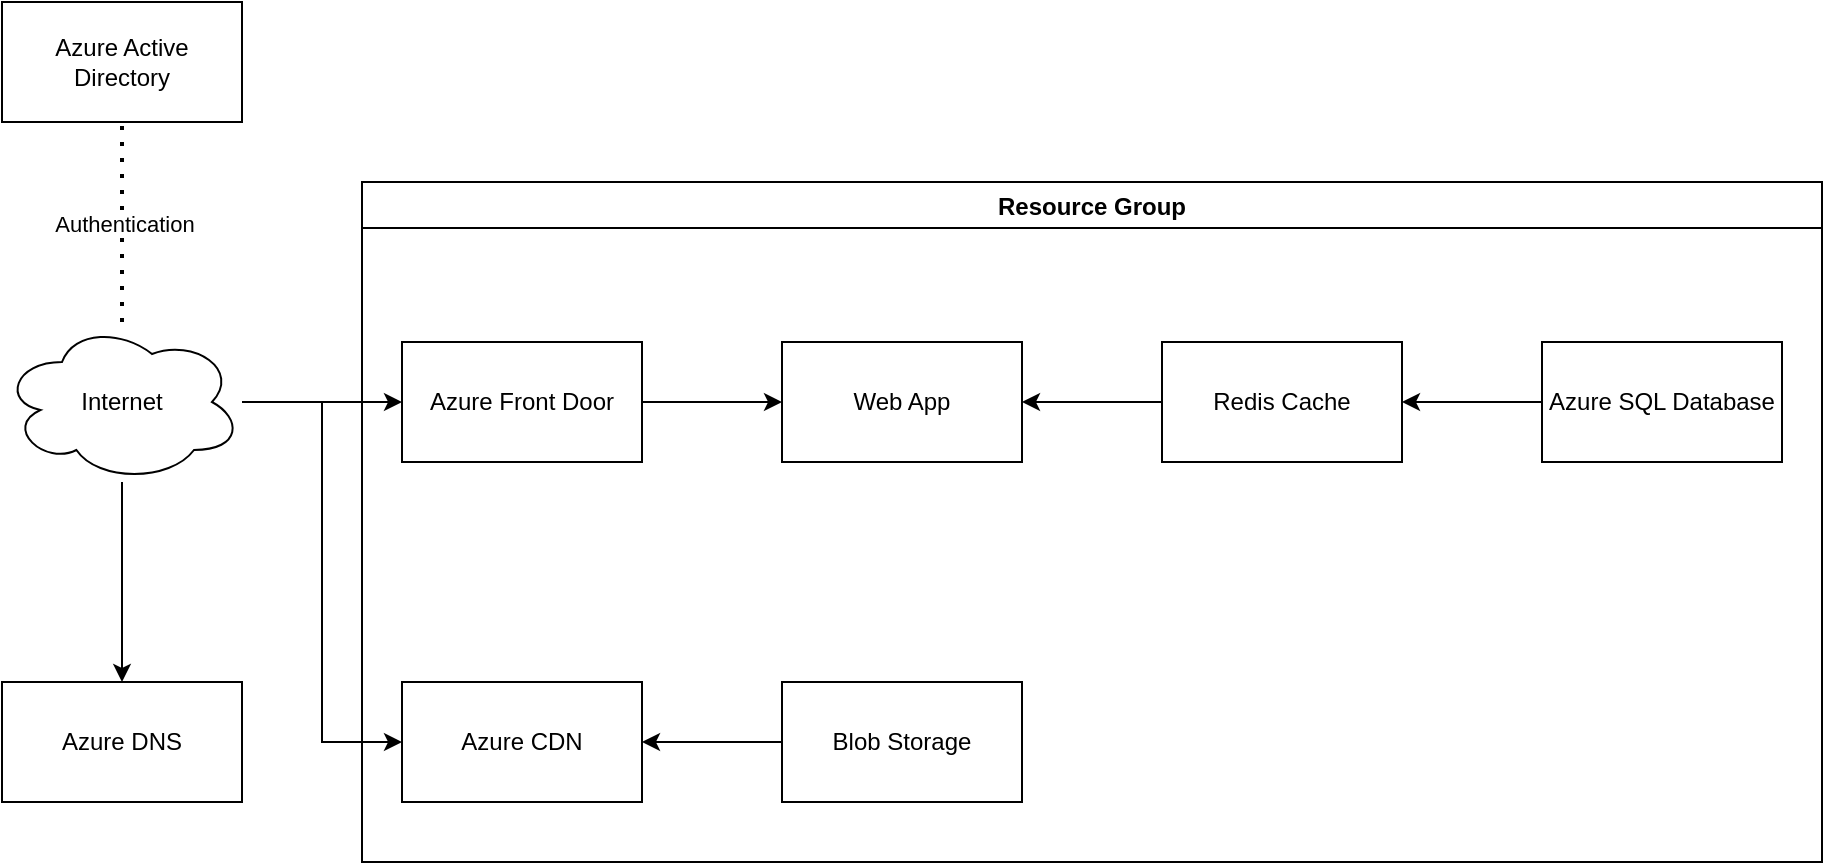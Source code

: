 <mxfile version="20.3.0" type="device"><diagram id="4DyeglTzuN9R4qkN_3_n" name="Page-1"><mxGraphModel dx="937" dy="498" grid="1" gridSize="10" guides="1" tooltips="1" connect="1" arrows="1" fold="1" page="1" pageScale="1" pageWidth="2339" pageHeight="3300" math="0" shadow="0"><root><mxCell id="0"/><mxCell id="1" parent="0"/><mxCell id="Ivk_yKwFMAqHhXwLtzZw-1" value="Azure Active Directory" style="rounded=0;whiteSpace=wrap;html=1;" vertex="1" parent="1"><mxGeometry x="40" y="40" width="120" height="60" as="geometry"/></mxCell><mxCell id="Ivk_yKwFMAqHhXwLtzZw-11" style="edgeStyle=orthogonalEdgeStyle;rounded=0;orthogonalLoop=1;jettySize=auto;html=1;entryX=0.5;entryY=0;entryDx=0;entryDy=0;" edge="1" parent="1" source="Ivk_yKwFMAqHhXwLtzZw-2" target="Ivk_yKwFMAqHhXwLtzZw-3"><mxGeometry relative="1" as="geometry"/></mxCell><mxCell id="Ivk_yKwFMAqHhXwLtzZw-12" style="edgeStyle=orthogonalEdgeStyle;rounded=0;orthogonalLoop=1;jettySize=auto;html=1;entryX=0;entryY=0.5;entryDx=0;entryDy=0;" edge="1" parent="1" source="Ivk_yKwFMAqHhXwLtzZw-2" target="Ivk_yKwFMAqHhXwLtzZw-4"><mxGeometry relative="1" as="geometry"/></mxCell><mxCell id="Ivk_yKwFMAqHhXwLtzZw-13" style="edgeStyle=orthogonalEdgeStyle;rounded=0;orthogonalLoop=1;jettySize=auto;html=1;entryX=0;entryY=0.5;entryDx=0;entryDy=0;" edge="1" parent="1" source="Ivk_yKwFMAqHhXwLtzZw-2" target="Ivk_yKwFMAqHhXwLtzZw-5"><mxGeometry relative="1" as="geometry"/></mxCell><mxCell id="Ivk_yKwFMAqHhXwLtzZw-2" value="Internet" style="ellipse;shape=cloud;whiteSpace=wrap;html=1;" vertex="1" parent="1"><mxGeometry x="40" y="200" width="120" height="80" as="geometry"/></mxCell><mxCell id="Ivk_yKwFMAqHhXwLtzZw-3" value="Azure DNS" style="rounded=0;whiteSpace=wrap;html=1;" vertex="1" parent="1"><mxGeometry x="40" y="380" width="120" height="60" as="geometry"/></mxCell><mxCell id="Ivk_yKwFMAqHhXwLtzZw-14" style="edgeStyle=orthogonalEdgeStyle;rounded=0;orthogonalLoop=1;jettySize=auto;html=1;entryX=0;entryY=0.5;entryDx=0;entryDy=0;" edge="1" parent="1" source="Ivk_yKwFMAqHhXwLtzZw-4" target="Ivk_yKwFMAqHhXwLtzZw-6"><mxGeometry relative="1" as="geometry"/></mxCell><mxCell id="Ivk_yKwFMAqHhXwLtzZw-4" value="Azure Front Door" style="rounded=0;whiteSpace=wrap;html=1;" vertex="1" parent="1"><mxGeometry x="240" y="210" width="120" height="60" as="geometry"/></mxCell><mxCell id="Ivk_yKwFMAqHhXwLtzZw-5" value="Azure CDN" style="rounded=0;whiteSpace=wrap;html=1;" vertex="1" parent="1"><mxGeometry x="240" y="380" width="120" height="60" as="geometry"/></mxCell><mxCell id="Ivk_yKwFMAqHhXwLtzZw-6" value="Web App" style="rounded=0;whiteSpace=wrap;html=1;" vertex="1" parent="1"><mxGeometry x="430" y="210" width="120" height="60" as="geometry"/></mxCell><mxCell id="Ivk_yKwFMAqHhXwLtzZw-17" style="edgeStyle=orthogonalEdgeStyle;rounded=0;orthogonalLoop=1;jettySize=auto;html=1;entryX=1;entryY=0.5;entryDx=0;entryDy=0;" edge="1" parent="1" source="Ivk_yKwFMAqHhXwLtzZw-7" target="Ivk_yKwFMAqHhXwLtzZw-5"><mxGeometry relative="1" as="geometry"/></mxCell><mxCell id="Ivk_yKwFMAqHhXwLtzZw-7" value="Blob Storage" style="rounded=0;whiteSpace=wrap;html=1;" vertex="1" parent="1"><mxGeometry x="430" y="380" width="120" height="60" as="geometry"/></mxCell><mxCell id="Ivk_yKwFMAqHhXwLtzZw-15" style="edgeStyle=orthogonalEdgeStyle;rounded=0;orthogonalLoop=1;jettySize=auto;html=1;" edge="1" parent="1" source="Ivk_yKwFMAqHhXwLtzZw-8" target="Ivk_yKwFMAqHhXwLtzZw-6"><mxGeometry relative="1" as="geometry"/></mxCell><mxCell id="Ivk_yKwFMAqHhXwLtzZw-8" value="Redis Cache" style="rounded=0;whiteSpace=wrap;html=1;" vertex="1" parent="1"><mxGeometry x="620" y="210" width="120" height="60" as="geometry"/></mxCell><mxCell id="Ivk_yKwFMAqHhXwLtzZw-16" style="edgeStyle=orthogonalEdgeStyle;rounded=0;orthogonalLoop=1;jettySize=auto;html=1;" edge="1" parent="1" source="Ivk_yKwFMAqHhXwLtzZw-9" target="Ivk_yKwFMAqHhXwLtzZw-8"><mxGeometry relative="1" as="geometry"/></mxCell><mxCell id="Ivk_yKwFMAqHhXwLtzZw-9" value="Azure SQL Database" style="rounded=0;whiteSpace=wrap;html=1;" vertex="1" parent="1"><mxGeometry x="810" y="210" width="120" height="60" as="geometry"/></mxCell><mxCell id="Ivk_yKwFMAqHhXwLtzZw-20" value="Resource Group" style="swimlane;" vertex="1" parent="1"><mxGeometry x="220" y="130" width="730" height="340" as="geometry"><mxRectangle x="220" y="130" width="140" height="30" as="alternateBounds"/></mxGeometry></mxCell><mxCell id="Ivk_yKwFMAqHhXwLtzZw-22" value="" style="endArrow=none;dashed=1;html=1;dashPattern=1 3;strokeWidth=2;rounded=0;elbow=vertical;entryX=0.5;entryY=1;entryDx=0;entryDy=0;" edge="1" parent="1" source="Ivk_yKwFMAqHhXwLtzZw-2" target="Ivk_yKwFMAqHhXwLtzZw-1"><mxGeometry width="50" height="50" relative="1" as="geometry"><mxPoint x="100" y="190" as="sourcePoint"/><mxPoint x="150" y="140" as="targetPoint"/></mxGeometry></mxCell><mxCell id="Ivk_yKwFMAqHhXwLtzZw-23" value="Authentication" style="edgeLabel;html=1;align=center;verticalAlign=middle;resizable=0;points=[];" vertex="1" connectable="0" parent="Ivk_yKwFMAqHhXwLtzZw-22"><mxGeometry x="0.01" y="-1" relative="1" as="geometry"><mxPoint y="1" as="offset"/></mxGeometry></mxCell></root></mxGraphModel></diagram></mxfile>